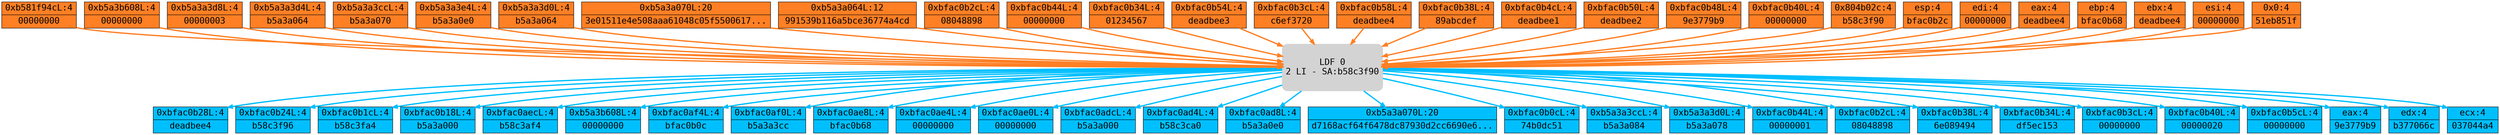digraph G {
	graph [bb="0,0,5686,306"];
	node [label="\N"];
	0	 [color=lightgrey,
		fontname=Consolas,
		fontsize=20,
		height=1.5139,
		label="LDF 0\n2 LI - SA:b58c3f90",
		pos="3044,153",
		shape=Mrecord,
		style=filled,
		width=3];
	29	 [fillcolor=deepskyblue1,
		fontname=Consolas,
		fontsize=20,
		height=0.84722,
		label="{0xbfac0b28L:4 | deadbee4 }",
		pos="485,31",
		rects="401.5,31,568.5,61 401.5,1,568.5,31",
		shape=record,
		style=filled,
		width=2.3125];
	0 -> 29	 [color=deepskyblue1,
		penwidth=3,
		pos="e,568.63,60.148 2935.8,152 2525.1,151.41 1061.8,143.61 578.81,61.907"];
	30	 [fillcolor=deepskyblue1,
		fontname=Consolas,
		fontsize=20,
		height=0.84722,
		label="{0xbfac0b24L:4 | b58c3f96 }",
		pos="670,31",
		rects="586.5,31,753.5,61 586.5,1,753.5,31",
		shape=record,
		style=filled,
		width=2.3125];
	0 -> 30	 [color=deepskyblue1,
		penwidth=3,
		pos="e,753.63,60.136 2935.9,151.63 2545.6,149.69 1208.7,137.69 763.66,61.881"];
	31	 [fillcolor=deepskyblue1,
		fontname=Consolas,
		fontsize=20,
		height=0.84722,
		label="{0xbfac0b1cL:4 | b58c3fa4 }",
		pos="855,31",
		rects="772,31,938,61 772,1,938,31",
		shape=record,
		style=filled,
		width=2.3056];
	0 -> 31	 [color=deepskyblue1,
		penwidth=3,
		pos="e,938.13,60.009 2935.8,151.19 2563.3,147.8 1335.5,131.51 948,62 947.9,61.982 947.8,61.963 947.69,61.945"];
	32	 [fillcolor=deepskyblue1,
		fontname=Consolas,
		fontsize=20,
		height=0.84722,
		label="{0xbfac0b18L:4 | b5a3a000 }",
		pos="1040,31",
		rects="956.5,31,1123.5,61 956.5,1,1123.5,31",
		shape=record,
		style=filled,
		width=2.3125];
	0 -> 32	 [color=deepskyblue1,
		penwidth=3,
		pos="e,1123.6,60.105 2935.7,150.67 2588.2,145.8 1502.8,125.89 1133.6,61.867"];
	33	 [fillcolor=deepskyblue1,
		fontname=Consolas,
		fontsize=20,
		height=0.84722,
		label="{0xbfac0aecL:4 | b58c3af4 }",
		pos="1225,31",
		rects="1142,31,1308,61 1142,1,1308,31",
		shape=record,
		style=filled,
		width=2.3056];
	0 -> 33	 [color=deepskyblue1,
		penwidth=3,
		pos="e,1308.2,60.201 2935.9,150.08 2611.7,143.75 1649.8,120.58 1318.3,62.032"];
	34	 [fillcolor=deepskyblue1,
		fontname=Consolas,
		fontsize=20,
		height=0.84722,
		label="{0xb5a3b608L:4 | 00000000 }",
		pos="1413,31",
		rects="1326,31,1500,61 1326,1,1500,31",
		shape=record,
		style=filled,
		width=2.4167];
	0 -> 34	 [color=deepskyblue1,
		penwidth=3,
		pos="e,1500.2,60.226 2935.8,149.09 2636.9,140.52 1803.3,112.82 1510.3,62.042"];
	35	 [fillcolor=deepskyblue1,
		fontname=Consolas,
		fontsize=20,
		height=0.84722,
		label="{0xbfac0af4L:4 | bfac0b0c }",
		pos="1599,31",
		rects="1518,31,1680,61 1518,1,1680,31",
		shape=record,
		style=filled,
		width=2.25];
	0 -> 35	 [color=deepskyblue1,
		penwidth=3,
		pos="e,1680.2,60.094 2935.9,148.38 2662.2,138.66 1946.3,109.58 1690.2,62.01"];
	36	 [fillcolor=deepskyblue1,
		fontname=Consolas,
		fontsize=20,
		height=0.84722,
		label="{0xbfac0af0L:4 | b5a3a3cc }",
		pos="1779,31",
		rects="1698,31,1860,61 1698,1,1860,31",
		shape=record,
		style=filled,
		width=2.25];
	0 -> 36	 [color=deepskyblue1,
		penwidth=3,
		pos="e,1860.1,59.815 2936,152.39 2727.7,151.25 2256.9,139.41 1870,62 1869.9,61.98 1869.8,61.959 1869.7,61.939"];
	37	 [fillcolor=deepskyblue1,
		fontname=Consolas,
		fontsize=20,
		height=0.84722,
		label="{0xbfac0ae8L:4 | bfac0b68 }",
		pos="1962,31",
		rects="1878.5,31,2045.5,61 1878.5,1,2045.5,31",
		shape=record,
		style=filled,
		width=2.3125];
	0 -> 37	 [color=deepskyblue1,
		penwidth=3,
		pos="e,2045.7,59.932 2935.7,149.96 2754.4,144.82 2378.5,126.82 2055.7,61.963"];
	38	 [fillcolor=deepskyblue1,
		fontname=Consolas,
		fontsize=20,
		height=0.84722,
		label="{0xbfac0ae4L:4 | 00000000 }",
		pos="2147,31",
		rects="2063.5,31,2230.5,61 2063.5,1,2230.5,31",
		shape=record,
		style=filled,
		width=2.3125];
	0 -> 38	 [color=deepskyblue1,
		penwidth=3,
		pos="e,2230.7,59.849 2935.9,146.79 2782.6,137.88 2493.4,115.41 2240.8,62.006"];
	39	 [fillcolor=deepskyblue1,
		fontname=Consolas,
		fontsize=20,
		height=0.84722,
		label="{0xbfac0ae0L:4 | 00000000 }",
		pos="2332,31",
		rects="2248.5,31,2415.5,61 2248.5,1,2415.5,31",
		shape=record,
		style=filled,
		width=2.3125];
	0 -> 39	 [color=deepskyblue1,
		penwidth=3,
		pos="e,2415.7,59.719 2935.9,141.84 2813.7,129.09 2609.1,103.96 2425.6,61.989"];
	40	 [fillcolor=deepskyblue1,
		fontname=Consolas,
		fontsize=20,
		height=0.84722,
		label="{0xbfac0adcL:4 | b5a3a000 }",
		pos="2517,31",
		rects="2434,31,2600,61 2434,1,2600,31",
		shape=record,
		style=filled,
		width=2.3056];
	0 -> 40	 [color=deepskyblue1,
		penwidth=3,
		pos="e,2600,59.27 2935.8,132.91 2847.5,116.54 2719.9,91.037 2610,62 2609.9,61.973 2609.8,61.946 2609.7,61.919"];
	41	 [fillcolor=deepskyblue1,
		fontname=Consolas,
		fontsize=20,
		height=0.84722,
		label="{0xbfac0ad4L:4 | b58c3ca0 }",
		pos="2702,31",
		rects="2618.5,31,2785.5,61 2618.5,1,2785.5,31",
		shape=record,
		style=filled,
		width=2.3125];
	0 -> 41	 [color=deepskyblue1,
		penwidth=3,
		pos="e,2784.8,61.068 2935.8,114.03 2890.3,98.071 2837.9,79.695 2794.3,64.386"];
	42	 [fillcolor=deepskyblue1,
		fontname=Consolas,
		fontsize=20,
		height=0.84722,
		label="{0xbfac0ad8L:4 | b5a3a0e0 }",
		pos="2887,31",
		rects="2803.5,31,2970.5,61 2803.5,1,2970.5,31",
		shape=record,
		style=filled,
		width=2.3125];
	0 -> 42	 [color=deepskyblue1,
		penwidth=3,
		pos="e,2925.1,61.158 2974.2,98.667 2960.4,88.09 2946.2,77.232 2933.4,67.432"];
	43	 [fillcolor=deepskyblue1,
		fontname=Consolas,
		fontsize=20,
		height=0.84722,
		label="{0xb5a3a070L:20 | d7168acf64f6478dc87930d2cc6690e6... }",
		pos="3202,31",
		rects="2988,31,3416,61 2988,1,3416,31",
		shape=record,
		style=filled,
		width=5.9306];
	0 -> 43	 [color=deepskyblue1,
		penwidth=3,
		pos="e,3163.6,61.158 3114.2,98.667 3128.1,88.09 3142.4,77.232 3155.3,67.432"];
	44	 [fillcolor=deepskyblue1,
		fontname=Consolas,
		fontsize=20,
		height=0.84722,
		label="{0xbfac0b0cL:4 | 74b0dc51 }",
		pos="3517,31",
		rects="3434,31,3600,61 3434,1,3600,31",
		shape=record,
		style=filled,
		width=2.3056];
	0 -> 44	 [color=deepskyblue1,
		penwidth=3,
		pos="e,3433.9,59.153 3152.3,128.76 3228.6,111.79 3333.1,87.391 3424,62 3424.1,61.971 3424.2,61.943 3424.3,61.914"];
	45	 [fillcolor=deepskyblue1,
		fontname=Consolas,
		fontsize=20,
		height=0.84722,
		label="{0xb5a3a3ccL:4 | b5a3a084 }",
		pos="3704,31",
		rects="3618.5,31,3789.5,61 3618.5,1,3789.5,31",
		shape=record,
		style=filled,
		width=2.3681];
	0 -> 45	 [color=deepskyblue1,
		penwidth=3,
		pos="e,3618.5,59.654 3152.2,139.6 3264.4,125.64 3444.7,100.12 3608.7,61.95"];
	46	 [fillcolor=deepskyblue1,
		fontname=Consolas,
		fontsize=20,
		height=0.84722,
		label="{0xb5a3a3d0L:4 | b5a3a078 }",
		pos="3895,31",
		rects="3808,31,3982,61 3808,1,3982,31",
		shape=record,
		style=filled,
		width=2.4167];
	0 -> 46	 [color=deepskyblue1,
		penwidth=3,
		pos="e,3807.9,59.739 3152.1,145.28 3299.4,134.71 3570.9,110.26 3798,62 3798.1,61.978 3798.2,61.956 3798.3,61.935"];
	47	 [fillcolor=deepskyblue1,
		fontname=Consolas,
		fontsize=20,
		height=0.84722,
		label="{0xbfac0b44L:4 | 00000001 }",
		pos="4084,31",
		rects="4000.5,31,4167.5,61 4000.5,1,4167.5,31",
		shape=record,
		style=filled,
		width=2.3125];
	0 -> 47	 [color=deepskyblue1,
		penwidth=3,
		pos="e,4000.3,59.916 3152.4,149.34 3327.6,143.35 3683.6,124.22 3990.3,61.959"];
	48	 [fillcolor=deepskyblue1,
		fontname=Consolas,
		fontsize=20,
		height=0.84722,
		label="{0xbfac0b2cL:4 | 08048898 }",
		pos="4269,31",
		rects="4186,31,4352,61 4186,1,4352,31",
		shape=record,
		style=filled,
		width=2.3056];
	0 -> 48	 [color=deepskyblue1,
		penwidth=3,
		pos="e,4185.8,59.857 3152,151.73 3354.8,149.39 3805.2,135.51 4176,62 4176.1,61.98 4176.2,61.96 4176.3,61.939"];
	49	 [fillcolor=deepskyblue1,
		fontname=Consolas,
		fontsize=20,
		height=0.84722,
		label="{0xbfac0b38L:4 | 6e089494 }",
		pos="4454,31",
		rects="4370.5,31,4537.5,61 4370.5,1,4537.5,31",
		shape=record,
		style=filled,
		width=2.3125];
	0 -> 49	 [color=deepskyblue1,
		penwidth=3,
		pos="e,4370.3,60.021 3152,148.01 3420,137.58 4110.9,107.27 4360.2,61.916"];
	50	 [fillcolor=deepskyblue1,
		fontname=Consolas,
		fontsize=20,
		height=0.84722,
		label="{0xbfac0b34L:4 | df5ec153 }",
		pos="4639,31",
		rects="4555.5,31,4722.5,61 4555.5,1,4722.5,31",
		shape=record,
		style=filled,
		width=2.3125];
	0 -> 50	 [color=deepskyblue1,
		penwidth=3,
		pos="e,4555.4,60.054 3152,149.06 3446.4,140.5 4258.9,113.02 4545.4,61.883"];
	51	 [fillcolor=deepskyblue1,
		fontname=Consolas,
		fontsize=20,
		height=0.84722,
		label="{0xbfac0b3cL:4 | 00000000 }",
		pos="4824,31",
		rects="4741,31,4907,61 4741,1,4907,31",
		shape=record,
		style=filled,
		width=2.3056];
	0 -> 51	 [color=deepskyblue1,
		penwidth=3,
		pos="e,4740.9,59.966 3152.1,149.88 3474.6,142.99 4426.2,118.31 4731,62 4731.1,61.981 4731.2,61.962 4731.3,61.943"];
	52	 [fillcolor=deepskyblue1,
		fontname=Consolas,
		fontsize=20,
		height=0.84722,
		label="{0xbfac0b40L:4 | 00000020 }",
		pos="5009,31",
		rects="4925.5,31,5092.5,61 4925.5,1,5092.5,31",
		shape=record,
		style=filled,
		width=2.3125];
	0 -> 52	 [color=deepskyblue1,
		penwidth=3,
		pos="e,4925.4,60.101 3152.2,150.54 3494.8,145.35 4554,124.66 4915.4,61.876"];
	53	 [fillcolor=deepskyblue1,
		fontname=Consolas,
		fontsize=20,
		height=0.84722,
		label="{0xbfac0b5cL:4 | 00000000 }",
		pos="5194,31",
		rects="5111,31,5277,61 5111,1,5277,31",
		shape=record,
		style=filled,
		width=2.3056];
	0 -> 53	 [color=deepskyblue1,
		penwidth=3,
		pos="e,5110.9,60.006 3152.1,151.09 3519.9,147.39 4721.4,130.25 5101,62 5101.1,61.982 5101.2,61.963 5101.3,61.945"];
	54	 [fillcolor=deepskyblue1,
		fontname=Consolas,
		fontsize=20,
		height=0.84722,
		label="{eax:4 | 9e3779b9 }",
		pos="5355,31",
		rects="5295.5,31,5414.5,61 5295.5,1,5414.5,31",
		shape=record,
		style=filled,
		width=1.6458];
	0 -> 54	 [color=deepskyblue1,
		penwidth=3,
		pos="e,5295.2,59.534 3152.1,150 3565.6,142.03 5034.7,110.73 5285.2,61.66"];
	55	 [fillcolor=deepskyblue1,
		fontname=Consolas,
		fontsize=20,
		height=0.84722,
		label="{edx:4 | b377066c }",
		pos="5491,31",
		rects="5432.5,31,5549.5,61 5432.5,1,5549.5,31",
		shape=record,
		style=filled,
		width=1.6181];
	0 -> 55	 [color=deepskyblue1,
		penwidth=3,
		pos="e,5432.5,59.427 3152,150.3 3581.6,143.23 5158,114.13 5422.6,61.547"];
	56	 [fillcolor=deepskyblue1,
		fontname=Consolas,
		fontsize=20,
		height=0.84722,
		label="{ecx:4 | 037044a4 }",
		pos="5627,31",
		rects="5567.5,31,5686.5,61 5567.5,1,5686.5,31",
		shape=record,
		style=filled,
		width=1.6458];
	0 -> 56	 [color=deepskyblue1,
		penwidth=3,
		pos="e,5567.2,59.551 3152.4,150.5 3597.9,144.02 5278.1,116.33 5557.2,61.672"];
	1	 [fillcolor=chocolate1,
		fontname=Consolas,
		fontsize=20,
		height=0.84722,
		label="{0xb581f94cL:4 | 00000000 }",
		pos="83,275",
		rects="-0.5,275,166.5,305 -0.5,245,166.5,275",
		shape=record,
		style=filled,
		width=2.3125];
	1 -> 0	 [color=chocolate1,
		penwidth=3,
		pos="e,2935.7,155.6 166.63,245.83 169.78,245.15 172.91,244.54 176,244 449.37,196.59 2418.9,163.54 2925.5,155.76",
		width=5];
	2	 [fillcolor=chocolate1,
		fontname=Consolas,
		fontsize=20,
		height=0.84722,
		label="{0xb5a3b608L:4 | 00000000 }",
		pos="272,275",
		rects="185,275,359,305 185,245,359,275",
		shape=record,
		style=filled,
		width=2.4167];
	2 -> 0	 [color=chocolate1,
		penwidth=3,
		pos="e,2935.6,153.76 359.13,245.68 362.11,245.06 365.07,244.5 368,244 870.43,158.66 2475.3,153.48 2925.5,153.76",
		width=5];
	3	 [fillcolor=chocolate1,
		fontname=Consolas,
		fontsize=20,
		height=0.84722,
		label="{0xb5a3a3d8L:4 | 00000003 }",
		pos="464,275",
		rects="377,275,551,305 377,245,551,275",
		shape=record,
		style=filled,
		width=2.4167];
	3 -> 0	 [color=chocolate1,
		penwidth=3,
		pos="e,2935.7,154.09 551.14,245.69 554.11,245.07 557.07,244.5 560,244 1023.2,164.71 2496.1,155.19 2925.5,154.12",
		width=5];
	4	 [fillcolor=chocolate1,
		fontname=Consolas,
		fontsize=20,
		height=0.84722,
		label="{0xb5a3a3d4L:4 | b5a3a064 }",
		pos="656,275",
		rects="569,275,743,305 569,245,743,275",
		shape=record,
		style=filled,
		width=2.4167];
	4 -> 0	 [color=chocolate1,
		penwidth=3,
		pos="e,2935.8,154.48 743.14,245.7 746.11,245.08 749.07,244.51 752,244 1176.2,170.72 2518.5,157.02 2925.7,154.54",
		width=5];
	5	 [fillcolor=chocolate1,
		fontname=Consolas,
		fontsize=20,
		height=0.84722,
		label="{0xb5a3a3ccL:4 | b5a3a070 }",
		pos="847,275",
		rects="761.5,275,932.5,305 761.5,245,932.5,275",
		shape=record,
		style=filled,
		width=2.3681];
	5 -> 0	 [color=chocolate1,
		penwidth=3,
		pos="e,2935.8,154.88 932.71,245.82 935.83,245.15 938.93,244.54 942,244 1327.5,176.1 2541.1,158.81 2925.8,154.98",
		width=5];
	6	 [fillcolor=chocolate1,
		fontname=Consolas,
		fontsize=20,
		height=0.84722,
		label="{0xb5a3a3e4L:4 | b5a3a0e0 }",
		pos="1038,275",
		rects="951,275,1125,305 951,245,1125,275",
		shape=record,
		style=filled,
		width=2.4167];
	6 -> 0	 [color=chocolate1,
		penwidth=3,
		pos="e,2935.8,155.47 1125.1,245.73 1128.1,245.1 1131.1,244.52 1134,244 1480.8,182.7 2564.5,161.19 2925.6,155.62",
		width=5];
	7	 [fillcolor=chocolate1,
		fontname=Consolas,
		fontsize=20,
		height=0.84722,
		label="{0xb5a3a3d0L:4 | b5a3a064 }",
		pos="1230,275",
		rects="1143,275,1317,305 1143,245,1317,275",
		shape=record,
		style=filled,
		width=2.4167];
	7 -> 0	 [color=chocolate1,
		penwidth=3,
		pos="e,2935.9,156.12 1317.1,245.75 1320.1,245.11 1323.1,244.52 1326,244 1634.1,188.69 2589.7,163.61 2925.7,156.34",
		width=5];
	8	 [fillcolor=chocolate1,
		fontname=Consolas,
		fontsize=20,
		height=0.84722,
		label="{0xb5a3a070L:20 | 3e01511e4e508aaa61048c05f5500617... }",
		pos="1554,275",
		rects="1335,275,1773,305 1335,245,1773,275",
		shape=record,
		style=filled,
		width=6.0833];
	8 -> 0	 [color=chocolate1,
		penwidth=3,
		pos="e,2935.8,159.54 1772.4,244.99 1775.6,244.65 1778.8,244.32 1782,244 2201.7,201.46 2701.9,172.1 2925.7,160.08",
		width=5];
	9	 [fillcolor=chocolate1,
		fontname=Consolas,
		fontsize=20,
		height=0.84722,
		label="{0xb5a3a064L:12 | 991539b116a5bce36774a4cd }",
		pos="1951,275",
		rects="1791,275,2111,305 1791,245,2111,275",
		shape=record,
		style=filled,
		width=4.4444];
	9 -> 0	 [color=chocolate1,
		penwidth=3,
		pos="e,2935.9,161.76 2111.1,245.26 2114.1,244.82 2117,244.41 2120,244 2408.4,204.42 2749.8,175.89 2925.9,162.52",
		width=5];
	10	 [fillcolor=chocolate1,
		fontname=Consolas,
		fontsize=20,
		height=0.84722,
		label="{0xbfac0b2cL:4 | 08048898 }",
		pos="2212,275",
		rects="2129,275,2295,305 2129,245,2295,275",
		shape=record,
		style=filled,
		width=2.3056];
	10 -> 0	 [color=chocolate1,
		penwidth=3,
		pos="e,2935.8,160.68 2295.2,246.32 2298.5,245.49 2301.8,244.71 2305,244 2521,196.46 2778.5,172.26 2925.4,161.44",
		width=5];
	11	 [fillcolor=chocolate1,
		fontname=Consolas,
		fontsize=20,
		height=0.84722,
		label="{0xbfac0b44L:4 | 00000000 }",
		pos="2397,275",
		rects="2313.5,275,2480.5,305 2313.5,245,2480.5,275",
		shape=record,
		style=filled,
		width=2.3125];
	11 -> 0	 [color=chocolate1,
		penwidth=3,
		pos="e,2935.8,166.66 2480.7,246.35 2483.9,245.52 2486.9,244.74 2490,244 2638.5,208.2 2812.9,182.5 2925.8,167.95",
		width=5];
	12	 [fillcolor=chocolate1,
		fontname=Consolas,
		fontsize=20,
		height=0.84722,
		label="{0xbfac0b34L:4 | 01234567 }",
		pos="2582,275",
		rects="2498.5,275,2665.5,305 2498.5,245,2665.5,275",
		shape=record,
		style=filled,
		width=2.3125];
	12 -> 0	 [color=chocolate1,
		penwidth=3,
		pos="e,2935.7,178.23 2665.6,246.73 2668.7,245.79 2671.9,244.88 2675,244 2758.2,220.48 2852.9,197.44 2925.6,180.57",
		width=5];
	13	 [fillcolor=chocolate1,
		fontname=Consolas,
		fontsize=20,
		height=0.84722,
		label="{0xbfac0b54L:4 | deadbee3 }",
		pos="2767,275",
		rects="2683.5,275,2850.5,305 2683.5,245,2850.5,275",
		shape=record,
		style=filled,
		width=2.3125];
	13 -> 0	 [color=chocolate1,
		penwidth=3,
		pos="e,2936,200.8 2834.1,244.95 2861.9,232.89 2895,218.54 2926.7,204.84",
		width=5];
	14	 [fillcolor=chocolate1,
		fontname=Consolas,
		fontsize=20,
		height=0.84722,
		label="{0xbfac0b3cL:4 | c6ef3720 }",
		pos="2952,275",
		rects="2869,275,3035,305 2869,245,3035,275",
		shape=record,
		style=filled,
		width=2.3056];
	14 -> 0	 [color=chocolate1,
		penwidth=3,
		pos="e,3003.2,207.17 2974.3,244.95 2981.2,235.89 2989.2,225.52 2997.1,215.12",
		width=5];
	15	 [fillcolor=chocolate1,
		fontname=Consolas,
		fontsize=20,
		height=0.84722,
		label="{0xbfac0b58L:4 | deadbee4 }",
		pos="3137,275",
		rects="3053.5,275,3220.5,305 3053.5,245,3220.5,275",
		shape=record,
		style=filled,
		width=2.3125];
	15 -> 0	 [color=chocolate1,
		penwidth=3,
		pos="e,3085.2,207.17 3114.5,244.95 3107.5,235.89 3099.4,225.52 3091.4,215.12",
		width=5];
	16	 [fillcolor=chocolate1,
		fontname=Consolas,
		fontsize=20,
		height=0.84722,
		label="{0xbfac0b38L:4 | 89abcdef }",
		pos="3322,275",
		rects="3238.5,275,3405.5,305 3238.5,245,3405.5,275",
		shape=record,
		style=filled,
		width=2.3125];
	16 -> 0	 [color=chocolate1,
		penwidth=3,
		pos="e,3152.2,200.68 3254.7,244.95 3226.7,232.86 3193.3,218.46 3161.5,204.73",
		width=5];
	17	 [fillcolor=chocolate1,
		fontname=Consolas,
		fontsize=20,
		height=0.84722,
		label="{0xbfac0b4cL:4 | deadbee1 }",
		pos="3507,275",
		rects="3424,275,3590,305 3424,245,3590,275",
		shape=record,
		style=filled,
		width=2.3056];
	17 -> 0	 [color=chocolate1,
		penwidth=3,
		pos="e,3152.2,178.11 3423.9,246.87 3420.6,245.88 3417.3,244.92 3414,244 3330.5,220.4 3235.3,197.33 3162.3,180.45",
		width=5];
	18	 [fillcolor=chocolate1,
		fontname=Consolas,
		fontsize=20,
		height=0.84722,
		label="{0xbfac0b50L:4 | deadbee2 }",
		pos="3692,275",
		rects="3608.5,275,3775.5,305 3608.5,245,3775.5,275",
		shape=record,
		style=filled,
		width=2.3125];
	18 -> 0	 [color=chocolate1,
		penwidth=3,
		pos="e,3152.1,166.61 3608.3,246.35 3605.1,245.52 3602.1,244.74 3599,244 3450.1,208.13 3275.3,182.43 3162.2,167.9",
		width=5];
	19	 [fillcolor=chocolate1,
		fontname=Consolas,
		fontsize=20,
		height=0.84722,
		label="{0xbfac0b48L:4 | 9e3779b9 }",
		pos="3877,275",
		rects="3793.5,275,3960.5,305 3793.5,245,3960.5,275",
		shape=record,
		style=filled,
		width=2.3125];
	19 -> 0	 [color=chocolate1,
		penwidth=3,
		pos="e,3152,160.65 3793.3,246.19 3790.2,245.41 3787.1,244.67 3784,244 3567.5,196.38 3309.5,172.19 3162.4,161.4",
		width=5];
	20	 [fillcolor=chocolate1,
		fontname=Consolas,
		fontsize=20,
		height=0.84722,
		label="{0xbfac0b40L:4 | 00000000 }",
		pos="4062,275",
		rects="3978.5,275,4145.5,305 3978.5,245,4145.5,275",
		shape=record,
		style=filled,
		width=2.3125];
	20 -> 0	 [color=chocolate1,
		penwidth=3,
		pos="e,3152.3,157 3978.3,246.09 3975.2,245.34 3972.1,244.64 3969,244 3683.3,184.73 3339.6,164.29 3162.4,157.39",
		width=5];
	21	 [fillcolor=chocolate1,
		fontname=Consolas,
		fontsize=20,
		height=0.84722,
		label="{0x804b02c:4 | b58c3f90 }",
		pos="4238,275",
		rects="4163.5,275,4312.5,305 4163.5,245,4312.5,275",
		shape=record,
		style=filled,
		width=2.0625];
	21 -> 0	 [color=chocolate1,
		penwidth=3,
		pos="e,3152.1,153.43 4163.2,246.18 4160.1,245.38 4157,244.65 4154,244 3798.7,167.55 3366.8,154.84 3162.3,153.49",
		width=5];
	22	 [fillcolor=chocolate1,
		fontname=Consolas,
		fontsize=20,
		height=0.84722,
		label="{esp:4 | bfac0b2c }",
		pos="4386,275",
		rects="4331,275,4441,305 4331,245,4441,275",
		shape=record,
		style=filled,
		width=1.5278];
	22 -> 0	 [color=chocolate1,
		penwidth=3,
		pos="e,3152,156.61 4330.8,246.93 4327.5,245.83 4324.3,244.83 4321,244 4103.8,188.22 3435.6,164.46 3162.4,156.9",
		width=5];
	23	 [fillcolor=chocolate1,
		fontname=Consolas,
		fontsize=20,
		height=0.84722,
		label="{edi:4 | 00000000 }",
		pos="4519,275",
		rects="4459.5,275,4578.5,305 4459.5,245,4578.5,275",
		shape=record,
		style=filled,
		width=1.6458];
	23 -> 0	 [color=chocolate1,
		penwidth=3,
		pos="e,3152,156.1 4459.2,246.56 4456.1,245.6 4453,244.74 4450,244 4206.9,185.27 3454.9,162.94 3162.2,156.33",
		width=5];
	24	 [fillcolor=chocolate1,
		fontname=Consolas,
		fontsize=20,
		height=0.84722,
		label="{eax:4 | deadbee4 }",
		pos="4656,275",
		rects="4596.5,275,4715.5,305 4596.5,245,4715.5,275",
		shape=record,
		style=filled,
		width=1.6458];
	24 -> 0	 [color=chocolate1,
		penwidth=3,
		pos="e,3152.3,155.39 4596.2,246.53 4593.1,245.58 4590,244.73 4587,244 4317,179.58 3475.5,160.5 3162.7,155.55",
		width=5];
	25	 [fillcolor=chocolate1,
		fontname=Consolas,
		fontsize=20,
		height=0.84722,
		label="{ebp:4 | bfac0b68 }",
		pos="4790,275",
		rects="4734,275,4846,305 4734,245,4846,275",
		shape=record,
		style=filled,
		width=1.5417];
	25 -> 0	 [color=chocolate1,
		penwidth=3,
		pos="e,3152,154.56 4734,246.87 4730.6,245.78 4727.3,244.81 4724,244 4427.2,171.35 3493.5,157.34 3162.1,154.64",
		width=5];
	26	 [fillcolor=chocolate1,
		fontname=Consolas,
		fontsize=20,
		height=0.84722,
		label="{ebx:4 | deadbee4 }",
		pos="4924,275",
		rects="4864.5,275,4983.5,305 4864.5,245,4983.5,275",
		shape=record,
		style=filled,
		width=1.6458];
	26 -> 0	 [color=chocolate1,
		penwidth=3,
		pos="e,3152.1,154.37 4864.1,246.74 4860.7,245.7 4857.3,244.77 4854,244 4530.6,169.21 3510.9,156.57 3162.2,154.43",
		width=5];
	27	 [fillcolor=chocolate1,
		fontname=Consolas,
		fontsize=20,
		height=0.84722,
		label="{esi:4 | 00000000 }",
		pos="5061,275",
		rects="5001.5,275,5120.5,305 5001.5,245,5120.5,275",
		shape=record,
		style=filled,
		width=1.6458];
	27 -> 0	 [color=chocolate1,
		penwidth=3,
		pos="e,3152.2,153.85 5001.2,246.49 4998.1,245.55 4995.1,244.71 4992,244 4641.3,162.57 3528.6,154.32 3162.3,153.86",
		width=5];
	28	 [fillcolor=chocolate1,
		fontname=Consolas,
		fontsize=20,
		height=0.84722,
		label="{0x0:4 | 51eb851f }",
		pos="5195,275",
		rects="5138.5,275,5251.5,305 5138.5,245,5251.5,275",
		shape=record,
		style=filled,
		width=1.5625];
	28 -> 0	 [color=chocolate1,
		penwidth=3,
		pos="e,3152,156.25 5138.2,246.59 5135.2,245.61 5132.1,244.73 5129,244 4938,198.3 3575,165.45 3162.2,156.47",
		width=5];
}
